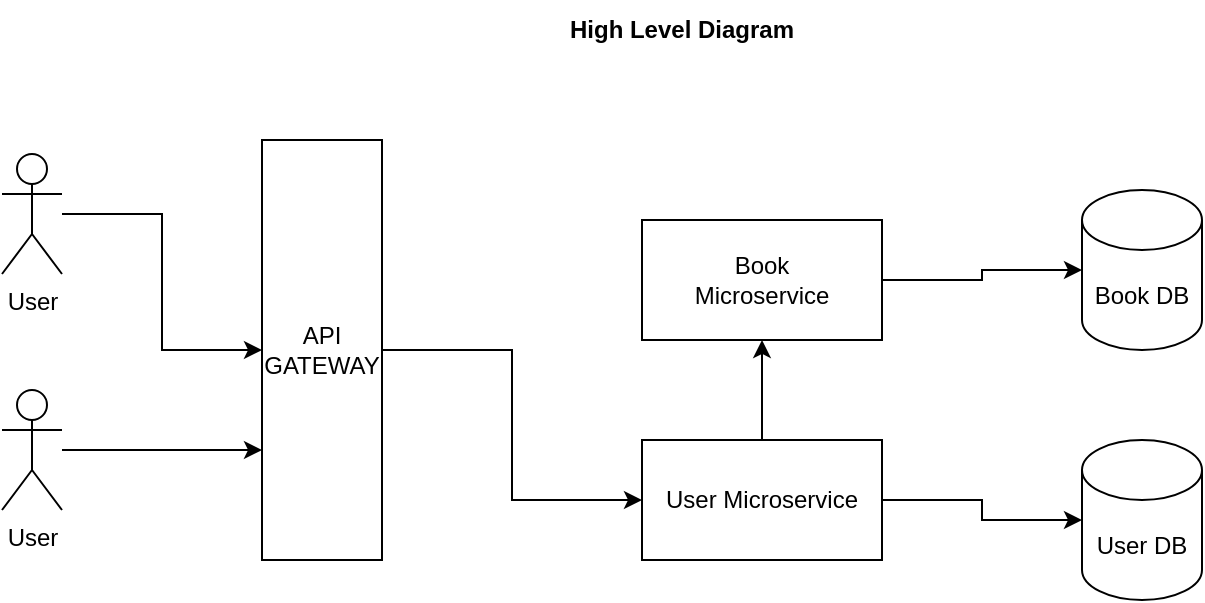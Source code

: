 <mxfile version="18.0.5" type="github">
  <diagram id="C5zasnME51S-IDCfTByM" name="Page-1">
    <mxGraphModel dx="868" dy="440" grid="1" gridSize="10" guides="1" tooltips="1" connect="1" arrows="1" fold="1" page="1" pageScale="1" pageWidth="850" pageHeight="1100" math="0" shadow="0">
      <root>
        <mxCell id="0" />
        <mxCell id="1" parent="0" />
        <mxCell id="L-vNtE5xYx921B3aTLXP-1" value="&lt;b&gt;High Level Diagram&lt;/b&gt;" style="text;html=1;strokeColor=none;fillColor=none;align=center;verticalAlign=middle;whiteSpace=wrap;rounded=0;" parent="1" vertex="1">
          <mxGeometry x="150" y="10" width="440" height="30" as="geometry" />
        </mxCell>
        <mxCell id="L-vNtE5xYx921B3aTLXP-6" value="" style="edgeStyle=orthogonalEdgeStyle;rounded=0;orthogonalLoop=1;jettySize=auto;html=1;" parent="1" source="L-vNtE5xYx921B3aTLXP-2" target="L-vNtE5xYx921B3aTLXP-4" edge="1">
          <mxGeometry relative="1" as="geometry" />
        </mxCell>
        <mxCell id="L-vNtE5xYx921B3aTLXP-2" value="User" style="shape=umlActor;verticalLabelPosition=bottom;verticalAlign=top;html=1;outlineConnect=0;" parent="1" vertex="1">
          <mxGeometry x="30" y="87" width="30" height="60" as="geometry" />
        </mxCell>
        <mxCell id="L-vNtE5xYx921B3aTLXP-3" value="" style="rounded=0;whiteSpace=wrap;html=1;" parent="1" vertex="1">
          <mxGeometry x="160" y="80" width="60" height="210" as="geometry" />
        </mxCell>
        <mxCell id="L-vNtE5xYx921B3aTLXP-14" style="edgeStyle=orthogonalEdgeStyle;rounded=0;orthogonalLoop=1;jettySize=auto;html=1;entryX=0;entryY=0.5;entryDx=0;entryDy=0;" parent="1" source="L-vNtE5xYx921B3aTLXP-4" target="L-vNtE5xYx921B3aTLXP-21" edge="1">
          <mxGeometry relative="1" as="geometry">
            <mxPoint x="380" y="140" as="targetPoint" />
          </mxGeometry>
        </mxCell>
        <mxCell id="L-vNtE5xYx921B3aTLXP-4" value="API GATEWAY" style="text;html=1;strokeColor=none;fillColor=none;align=center;verticalAlign=middle;whiteSpace=wrap;rounded=0;" parent="1" vertex="1">
          <mxGeometry x="160" y="105" width="60" height="160" as="geometry" />
        </mxCell>
        <mxCell id="L-vNtE5xYx921B3aTLXP-9" value="&lt;div&gt;Book Microservice&lt;/div&gt;" style="text;html=1;strokeColor=none;fillColor=none;align=center;verticalAlign=middle;whiteSpace=wrap;rounded=0;" parent="1" vertex="1">
          <mxGeometry x="380" y="135" width="60" height="30" as="geometry" />
        </mxCell>
        <mxCell id="L-vNtE5xYx921B3aTLXP-15" value="Book DB" style="shape=cylinder3;whiteSpace=wrap;html=1;boundedLbl=1;backgroundOutline=1;size=15;" parent="1" vertex="1">
          <mxGeometry x="570" y="105" width="60" height="80" as="geometry" />
        </mxCell>
        <mxCell id="L-vNtE5xYx921B3aTLXP-20" value="" style="edgeStyle=orthogonalEdgeStyle;rounded=0;orthogonalLoop=1;jettySize=auto;html=1;" parent="1" source="L-vNtE5xYx921B3aTLXP-17" target="L-vNtE5xYx921B3aTLXP-15" edge="1">
          <mxGeometry relative="1" as="geometry" />
        </mxCell>
        <mxCell id="L-vNtE5xYx921B3aTLXP-17" value="" style="rounded=0;whiteSpace=wrap;html=1;" parent="1" vertex="1">
          <mxGeometry x="350" y="120" width="120" height="60" as="geometry" />
        </mxCell>
        <mxCell id="L-vNtE5xYx921B3aTLXP-18" value="Book Microservice" style="text;html=1;strokeColor=none;fillColor=none;align=center;verticalAlign=middle;whiteSpace=wrap;rounded=0;" parent="1" vertex="1">
          <mxGeometry x="380" y="135" width="60" height="30" as="geometry" />
        </mxCell>
        <mxCell id="L-vNtE5xYx921B3aTLXP-24" value="" style="edgeStyle=orthogonalEdgeStyle;rounded=0;orthogonalLoop=1;jettySize=auto;html=1;" parent="1" source="L-vNtE5xYx921B3aTLXP-21" edge="1">
          <mxGeometry relative="1" as="geometry">
            <mxPoint x="410" y="180" as="targetPoint" />
          </mxGeometry>
        </mxCell>
        <mxCell id="L-vNtE5xYx921B3aTLXP-25" value="" style="edgeStyle=orthogonalEdgeStyle;rounded=0;orthogonalLoop=1;jettySize=auto;html=1;" parent="1" source="L-vNtE5xYx921B3aTLXP-21" target="L-vNtE5xYx921B3aTLXP-23" edge="1">
          <mxGeometry relative="1" as="geometry" />
        </mxCell>
        <mxCell id="L-vNtE5xYx921B3aTLXP-21" value="User Microservice" style="whiteSpace=wrap;html=1;" parent="1" vertex="1">
          <mxGeometry x="350" y="230" width="120" height="60" as="geometry" />
        </mxCell>
        <mxCell id="L-vNtE5xYx921B3aTLXP-23" value="User DB" style="shape=cylinder3;whiteSpace=wrap;html=1;boundedLbl=1;backgroundOutline=1;size=15;" parent="1" vertex="1">
          <mxGeometry x="570" y="230" width="60" height="80" as="geometry" />
        </mxCell>
        <mxCell id="f9bE4WG-koZlwlysTD0C-4" value="" style="edgeStyle=orthogonalEdgeStyle;rounded=0;orthogonalLoop=1;jettySize=auto;html=1;" edge="1" parent="1" source="f9bE4WG-koZlwlysTD0C-1" target="L-vNtE5xYx921B3aTLXP-4">
          <mxGeometry relative="1" as="geometry">
            <Array as="points">
              <mxPoint x="140" y="235" />
              <mxPoint x="140" y="235" />
            </Array>
          </mxGeometry>
        </mxCell>
        <mxCell id="f9bE4WG-koZlwlysTD0C-1" value="User" style="shape=umlActor;verticalLabelPosition=bottom;verticalAlign=top;html=1;outlineConnect=0;" vertex="1" parent="1">
          <mxGeometry x="30" y="205" width="30" height="60" as="geometry" />
        </mxCell>
      </root>
    </mxGraphModel>
  </diagram>
</mxfile>
